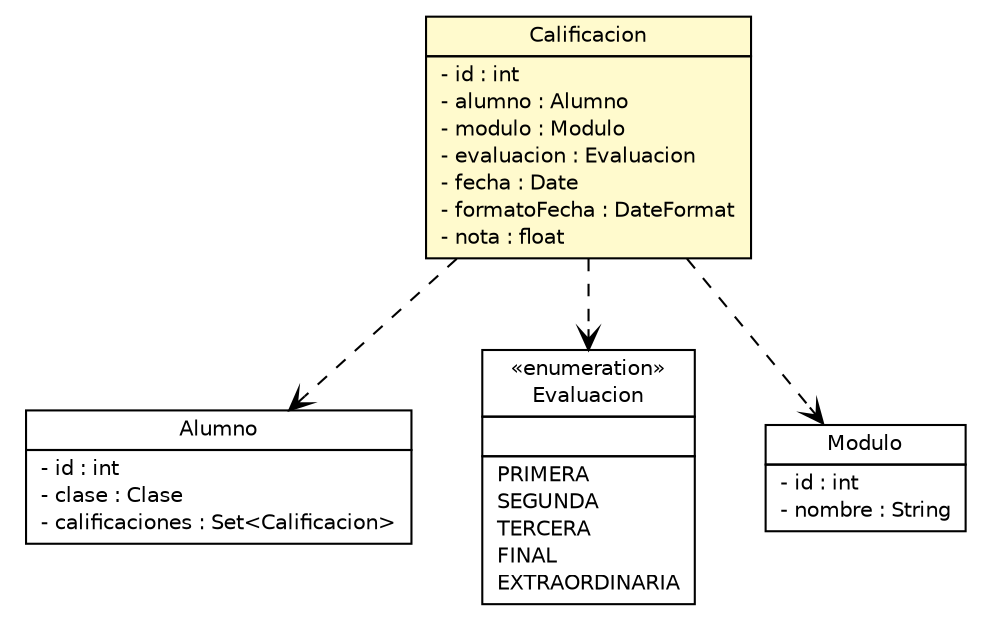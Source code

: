 #!/usr/local/bin/dot
#
# Class diagram 
# Generated by UMLGraph version 5.1 (http://www.umlgraph.org/)
#

digraph G {
	edge [fontname="Helvetica",fontsize=10,labelfontname="Helvetica",labelfontsize=10];
	node [fontname="Helvetica",fontsize=10,shape=plaintext];
	nodesep=0.25;
	ranksep=0.5;
	// curso.java.app.miniclase.pojos.Calificacion
	c15 [label=<<table title="curso.java.app.miniclase.pojos.Calificacion" border="0" cellborder="1" cellspacing="0" cellpadding="2" port="p" bgcolor="lemonChiffon" href="./Calificacion.html">
		<tr><td><table border="0" cellspacing="0" cellpadding="1">
<tr><td align="center" balign="center"> Calificacion </td></tr>
		</table></td></tr>
		<tr><td><table border="0" cellspacing="0" cellpadding="1">
<tr><td align="left" balign="left"> - id : int </td></tr>
<tr><td align="left" balign="left"> - alumno : Alumno </td></tr>
<tr><td align="left" balign="left"> - modulo : Modulo </td></tr>
<tr><td align="left" balign="left"> - evaluacion : Evaluacion </td></tr>
<tr><td align="left" balign="left"> - fecha : Date </td></tr>
<tr><td align="left" balign="left"> - formatoFecha : DateFormat </td></tr>
<tr><td align="left" balign="left"> - nota : float </td></tr>
		</table></td></tr>
		</table>>, fontname="Helvetica", fontcolor="black", fontsize=10.0];
	// curso.java.app.miniclase.pojos.Alumno
	c21 [label=<<table title="curso.java.app.miniclase.pojos.Alumno" border="0" cellborder="1" cellspacing="0" cellpadding="2" port="p" href="./Alumno.html">
		<tr><td><table border="0" cellspacing="0" cellpadding="1">
<tr><td align="center" balign="center"> Alumno </td></tr>
		</table></td></tr>
		<tr><td><table border="0" cellspacing="0" cellpadding="1">
<tr><td align="left" balign="left"> - id : int </td></tr>
<tr><td align="left" balign="left"> - clase : Clase </td></tr>
<tr><td align="left" balign="left"> - calificaciones : Set&lt;Calificacion&gt; </td></tr>
		</table></td></tr>
		</table>>, fontname="Helvetica", fontcolor="black", fontsize=10.0];
	// curso.java.app.miniclase.pojos.Evaluacion
	c22 [label=<<table title="curso.java.app.miniclase.pojos.Evaluacion" border="0" cellborder="1" cellspacing="0" cellpadding="2" port="p" href="./Evaluacion.html">
		<tr><td><table border="0" cellspacing="0" cellpadding="1">
<tr><td align="center" balign="center"> &#171;enumeration&#187; </td></tr>
<tr><td align="center" balign="center"> Evaluacion </td></tr>
		</table></td></tr>
		<tr><td><table border="0" cellspacing="0" cellpadding="1">
<tr><td align="left" balign="left">  </td></tr>
		</table></td></tr>
		<tr><td><table border="0" cellspacing="0" cellpadding="1">
<tr><td align="left" balign="left"> PRIMERA </td></tr>
<tr><td align="left" balign="left"> SEGUNDA </td></tr>
<tr><td align="left" balign="left"> TERCERA </td></tr>
<tr><td align="left" balign="left"> FINAL </td></tr>
<tr><td align="left" balign="left"> EXTRAORDINARIA </td></tr>
		</table></td></tr>
		</table>>, fontname="Helvetica", fontcolor="black", fontsize=10.0];
	// curso.java.app.miniclase.pojos.Modulo
	c23 [label=<<table title="curso.java.app.miniclase.pojos.Modulo" border="0" cellborder="1" cellspacing="0" cellpadding="2" port="p" href="./Modulo.html">
		<tr><td><table border="0" cellspacing="0" cellpadding="1">
<tr><td align="center" balign="center"> Modulo </td></tr>
		</table></td></tr>
		<tr><td><table border="0" cellspacing="0" cellpadding="1">
<tr><td align="left" balign="left"> - id : int </td></tr>
<tr><td align="left" balign="left"> - nombre : String </td></tr>
		</table></td></tr>
		</table>>, fontname="Helvetica", fontcolor="black", fontsize=10.0];
	// curso.java.app.miniclase.pojos.Calificacion DEPEND curso.java.app.miniclase.pojos.Alumno
	c15:p -> c21:p [taillabel="", label="", headlabel="", fontname="Helvetica", fontcolor="black", fontsize=10.0, color="black", arrowhead=open, style=dashed];
	// curso.java.app.miniclase.pojos.Calificacion DEPEND curso.java.app.miniclase.pojos.Evaluacion
	c15:p -> c22:p [taillabel="", label="", headlabel="", fontname="Helvetica", fontcolor="black", fontsize=10.0, color="black", arrowhead=open, style=dashed];
	// curso.java.app.miniclase.pojos.Calificacion DEPEND curso.java.app.miniclase.pojos.Modulo
	c15:p -> c23:p [taillabel="", label="", headlabel="", fontname="Helvetica", fontcolor="black", fontsize=10.0, color="black", arrowhead=open, style=dashed];
}

